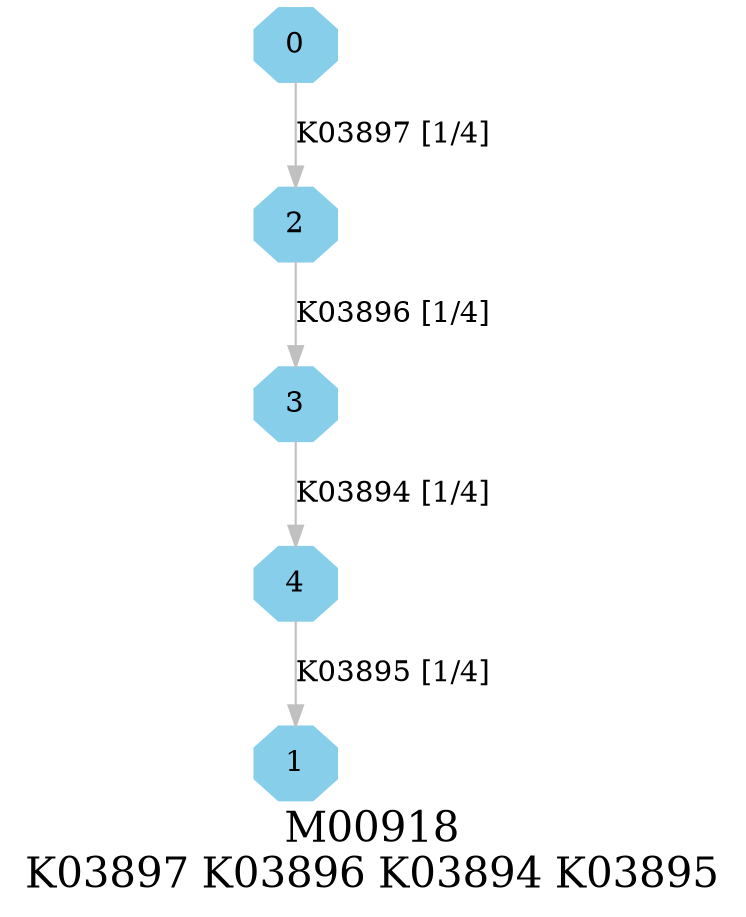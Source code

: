 digraph G {
graph [label="M00918
K03897 K03896 K03894 K03895",fontsize=20];
node [shape=box,style=filled];
edge [len=3,color=grey];
{node [width=.3,height=.3,shape=octagon,style=filled,color=skyblue] 0 1 2 3 4 }
0 -> 2 [label="K03897 [1/4]"];
2 -> 3 [label="K03896 [1/4]"];
3 -> 4 [label="K03894 [1/4]"];
4 -> 1 [label="K03895 [1/4]"];
}